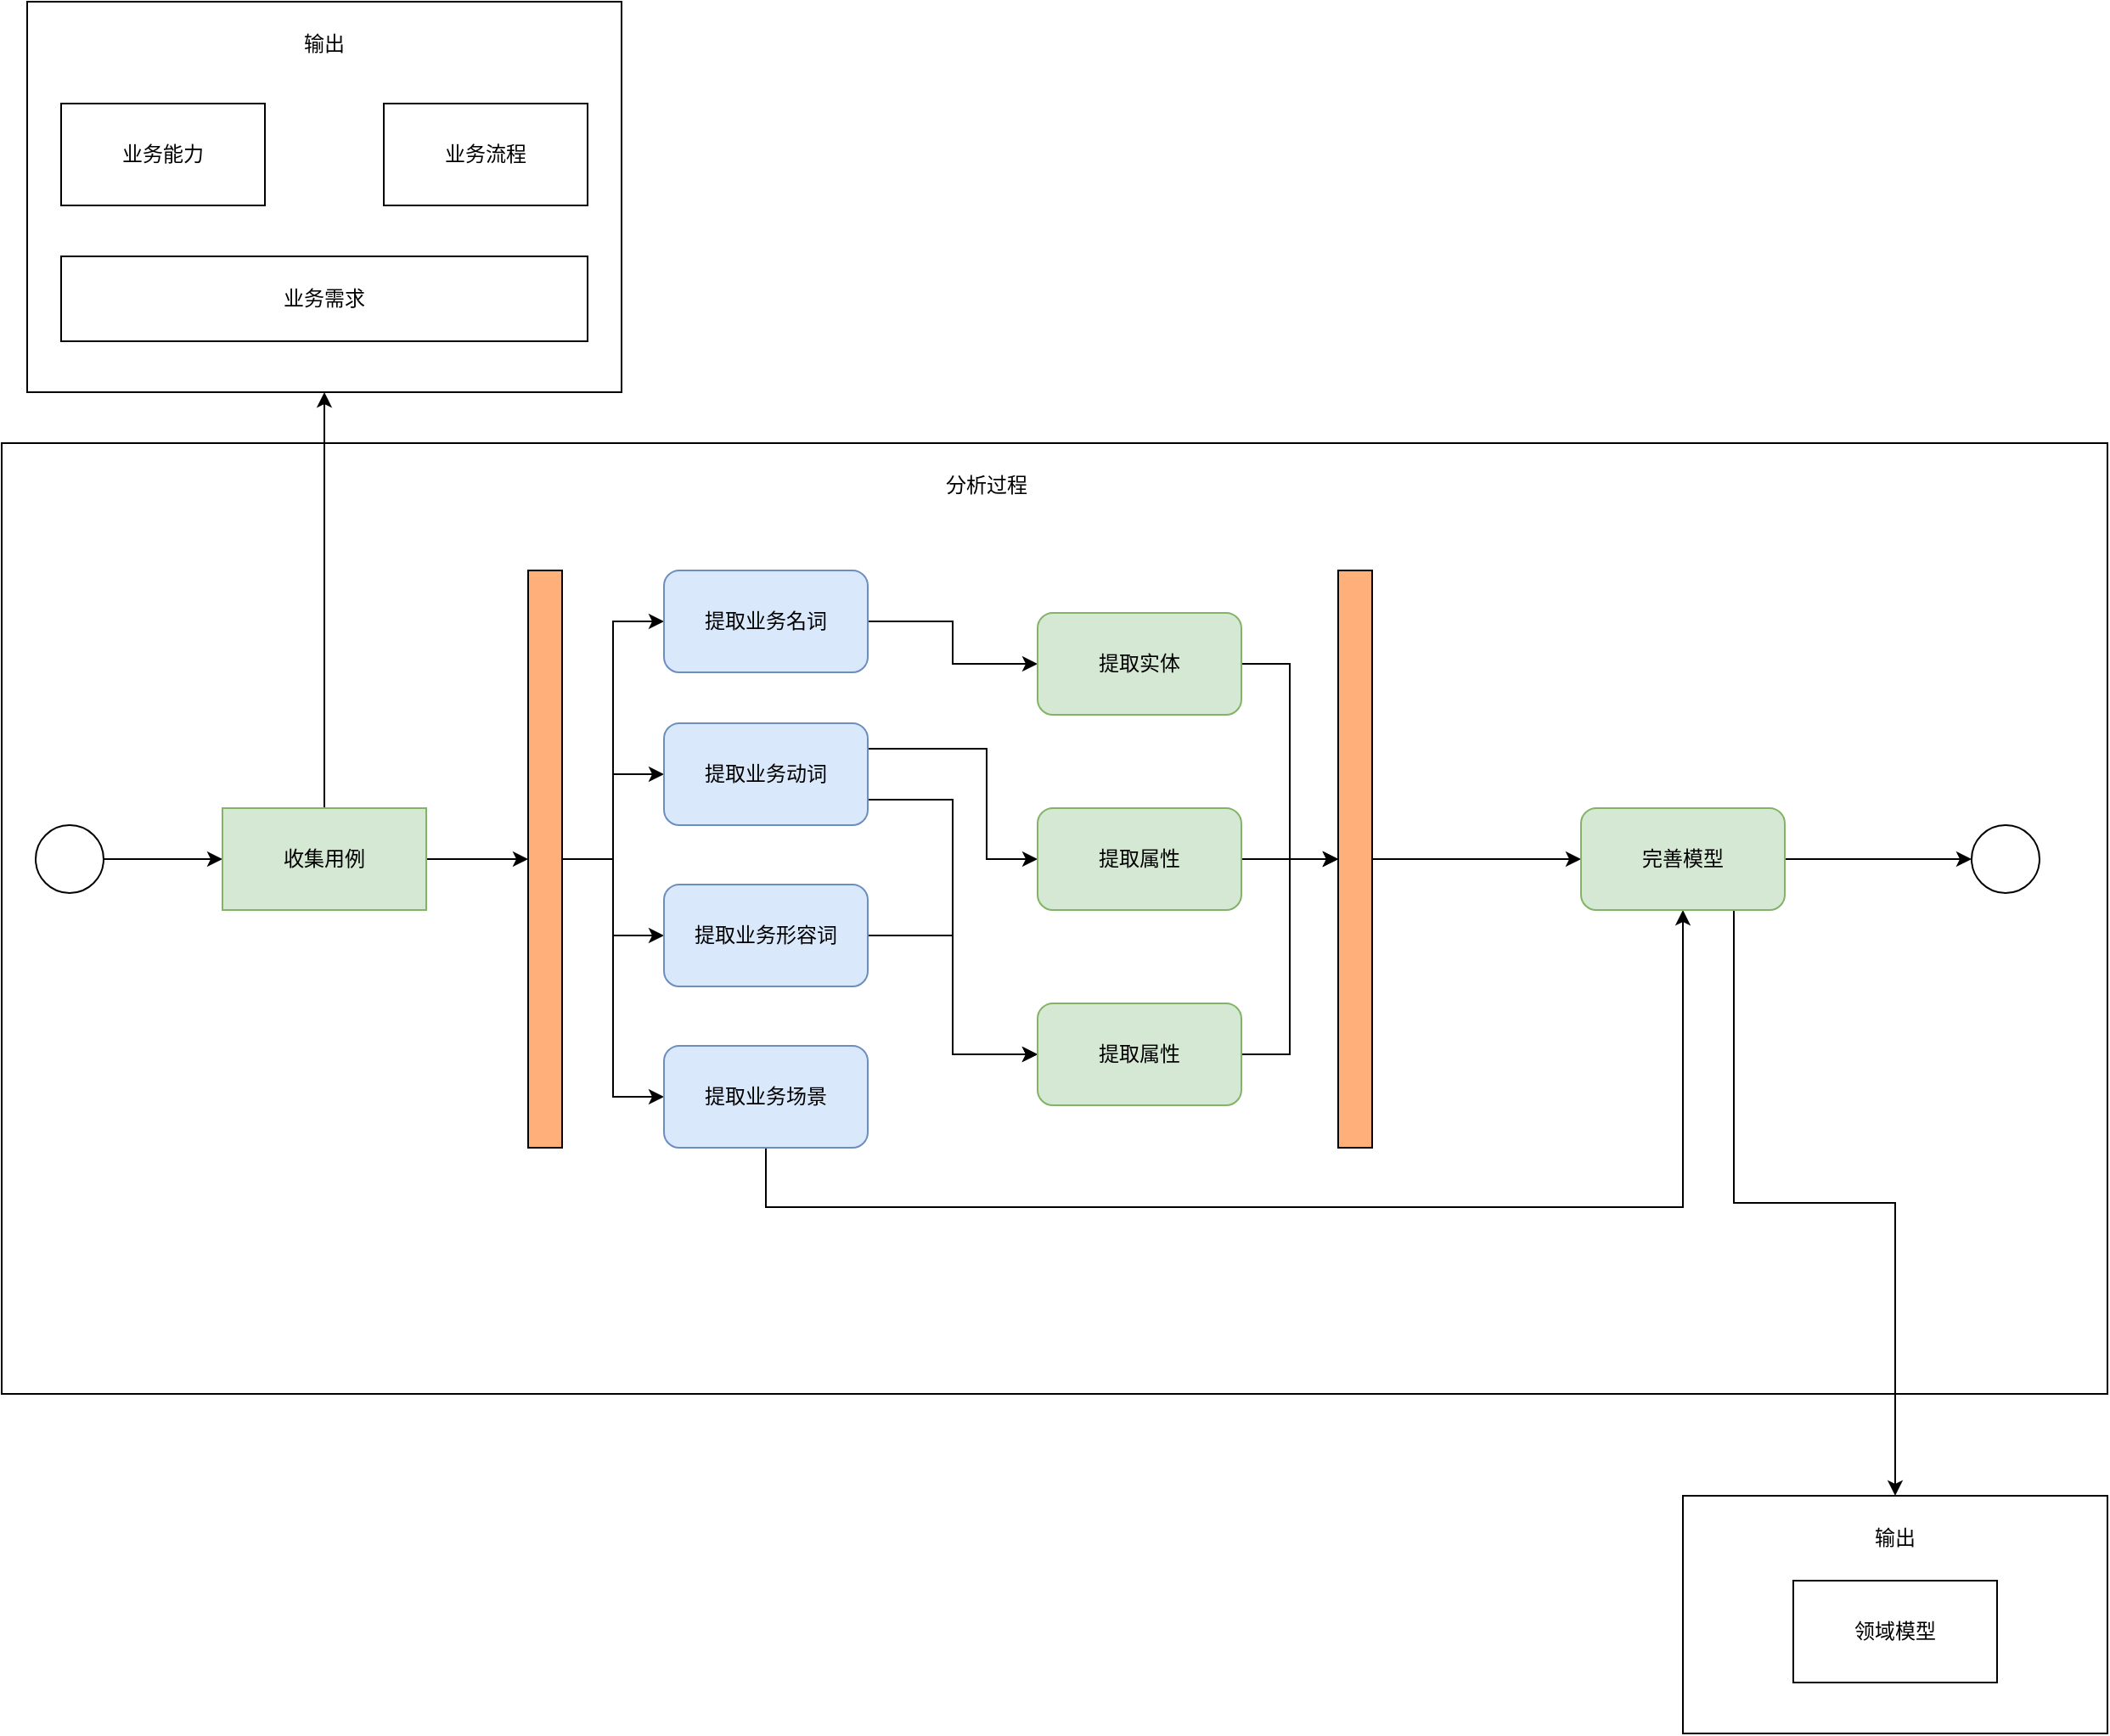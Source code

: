 <mxfile version="24.7.6">
  <diagram name="第 1 页" id="pPjmAeelh1W7U2GnVOJQ">
    <mxGraphModel dx="1485" dy="772" grid="1" gridSize="10" guides="1" tooltips="1" connect="1" arrows="1" fold="1" page="1" pageScale="1" pageWidth="827" pageHeight="1169" math="0" shadow="0">
      <root>
        <mxCell id="0" />
        <mxCell id="1" parent="0" />
        <mxCell id="ze9RxtEkBFkT-Cz5LBtb-49" value="" style="rounded=0;whiteSpace=wrap;html=1;" vertex="1" parent="1">
          <mxGeometry x="20" y="310" width="1240" height="560" as="geometry" />
        </mxCell>
        <mxCell id="ze9RxtEkBFkT-Cz5LBtb-1" value="" style="rounded=0;whiteSpace=wrap;html=1;strokeColor=default;" vertex="1" parent="1">
          <mxGeometry x="35" y="50" width="350" height="230" as="geometry" />
        </mxCell>
        <mxCell id="ze9RxtEkBFkT-Cz5LBtb-2" value="业务能力" style="rounded=0;whiteSpace=wrap;html=1;" vertex="1" parent="1">
          <mxGeometry x="55" y="110" width="120" height="60" as="geometry" />
        </mxCell>
        <mxCell id="ze9RxtEkBFkT-Cz5LBtb-4" value="业务流程" style="rounded=0;whiteSpace=wrap;html=1;" vertex="1" parent="1">
          <mxGeometry x="245" y="110" width="120" height="60" as="geometry" />
        </mxCell>
        <mxCell id="ze9RxtEkBFkT-Cz5LBtb-5" value="业务需求" style="rounded=0;whiteSpace=wrap;html=1;" vertex="1" parent="1">
          <mxGeometry x="55" y="200" width="310" height="50" as="geometry" />
        </mxCell>
        <mxCell id="ze9RxtEkBFkT-Cz5LBtb-6" value="输出" style="text;html=1;align=center;verticalAlign=middle;whiteSpace=wrap;rounded=0;" vertex="1" parent="1">
          <mxGeometry x="180" y="60" width="60" height="30" as="geometry" />
        </mxCell>
        <mxCell id="ze9RxtEkBFkT-Cz5LBtb-14" style="edgeStyle=orthogonalEdgeStyle;rounded=0;orthogonalLoop=1;jettySize=auto;html=1;exitX=1;exitY=0.5;exitDx=0;exitDy=0;entryX=0;entryY=0.5;entryDx=0;entryDy=0;" edge="1" parent="1" source="ze9RxtEkBFkT-Cz5LBtb-7" target="ze9RxtEkBFkT-Cz5LBtb-10">
          <mxGeometry relative="1" as="geometry" />
        </mxCell>
        <mxCell id="ze9RxtEkBFkT-Cz5LBtb-7" value="" style="ellipse;whiteSpace=wrap;html=1;aspect=fixed;" vertex="1" parent="1">
          <mxGeometry x="40" y="535" width="40" height="40" as="geometry" />
        </mxCell>
        <mxCell id="ze9RxtEkBFkT-Cz5LBtb-12" style="edgeStyle=orthogonalEdgeStyle;rounded=0;orthogonalLoop=1;jettySize=auto;html=1;entryX=0.5;entryY=1;entryDx=0;entryDy=0;" edge="1" parent="1" source="ze9RxtEkBFkT-Cz5LBtb-10" target="ze9RxtEkBFkT-Cz5LBtb-1">
          <mxGeometry relative="1" as="geometry" />
        </mxCell>
        <mxCell id="ze9RxtEkBFkT-Cz5LBtb-16" style="edgeStyle=orthogonalEdgeStyle;rounded=0;orthogonalLoop=1;jettySize=auto;html=1;exitX=1;exitY=0.5;exitDx=0;exitDy=0;entryX=0;entryY=0.5;entryDx=0;entryDy=0;" edge="1" parent="1" source="ze9RxtEkBFkT-Cz5LBtb-10" target="ze9RxtEkBFkT-Cz5LBtb-15">
          <mxGeometry relative="1" as="geometry" />
        </mxCell>
        <mxCell id="ze9RxtEkBFkT-Cz5LBtb-10" value="收集用例" style="rounded=0;whiteSpace=wrap;html=1;fillColor=#d5e8d4;strokeColor=#82b366;" vertex="1" parent="1">
          <mxGeometry x="150" y="525" width="120" height="60" as="geometry" />
        </mxCell>
        <mxCell id="ze9RxtEkBFkT-Cz5LBtb-22" style="edgeStyle=orthogonalEdgeStyle;rounded=0;orthogonalLoop=1;jettySize=auto;html=1;exitX=1;exitY=0.5;exitDx=0;exitDy=0;" edge="1" parent="1" source="ze9RxtEkBFkT-Cz5LBtb-15" target="ze9RxtEkBFkT-Cz5LBtb-17">
          <mxGeometry relative="1" as="geometry" />
        </mxCell>
        <mxCell id="ze9RxtEkBFkT-Cz5LBtb-23" style="edgeStyle=orthogonalEdgeStyle;rounded=0;orthogonalLoop=1;jettySize=auto;html=1;exitX=1;exitY=0.5;exitDx=0;exitDy=0;entryX=0;entryY=0.5;entryDx=0;entryDy=0;" edge="1" parent="1" source="ze9RxtEkBFkT-Cz5LBtb-15" target="ze9RxtEkBFkT-Cz5LBtb-18">
          <mxGeometry relative="1" as="geometry" />
        </mxCell>
        <mxCell id="ze9RxtEkBFkT-Cz5LBtb-24" style="edgeStyle=orthogonalEdgeStyle;rounded=0;orthogonalLoop=1;jettySize=auto;html=1;exitX=1;exitY=0.5;exitDx=0;exitDy=0;entryX=0;entryY=0.5;entryDx=0;entryDy=0;" edge="1" parent="1" source="ze9RxtEkBFkT-Cz5LBtb-15" target="ze9RxtEkBFkT-Cz5LBtb-19">
          <mxGeometry relative="1" as="geometry" />
        </mxCell>
        <mxCell id="ze9RxtEkBFkT-Cz5LBtb-25" style="edgeStyle=orthogonalEdgeStyle;rounded=0;orthogonalLoop=1;jettySize=auto;html=1;exitX=1;exitY=0.5;exitDx=0;exitDy=0;" edge="1" parent="1" source="ze9RxtEkBFkT-Cz5LBtb-15" target="ze9RxtEkBFkT-Cz5LBtb-20">
          <mxGeometry relative="1" as="geometry" />
        </mxCell>
        <mxCell id="ze9RxtEkBFkT-Cz5LBtb-15" value="" style="rounded=0;whiteSpace=wrap;html=1;fillColor=#FFAF7A;" vertex="1" parent="1">
          <mxGeometry x="330" y="385" width="20" height="340" as="geometry" />
        </mxCell>
        <mxCell id="ze9RxtEkBFkT-Cz5LBtb-26" style="edgeStyle=orthogonalEdgeStyle;rounded=0;orthogonalLoop=1;jettySize=auto;html=1;exitX=1;exitY=0.5;exitDx=0;exitDy=0;" edge="1" parent="1" source="ze9RxtEkBFkT-Cz5LBtb-17" target="ze9RxtEkBFkT-Cz5LBtb-21">
          <mxGeometry relative="1" as="geometry" />
        </mxCell>
        <mxCell id="ze9RxtEkBFkT-Cz5LBtb-17" value="提取业务名词" style="rounded=1;whiteSpace=wrap;html=1;fillColor=#dae8fc;strokeColor=#6c8ebf;" vertex="1" parent="1">
          <mxGeometry x="410" y="385" width="120" height="60" as="geometry" />
        </mxCell>
        <mxCell id="ze9RxtEkBFkT-Cz5LBtb-28" style="edgeStyle=orthogonalEdgeStyle;rounded=0;orthogonalLoop=1;jettySize=auto;html=1;exitX=1;exitY=0.5;exitDx=0;exitDy=0;entryX=0;entryY=0.5;entryDx=0;entryDy=0;" edge="1" parent="1" source="ze9RxtEkBFkT-Cz5LBtb-18" target="ze9RxtEkBFkT-Cz5LBtb-27">
          <mxGeometry relative="1" as="geometry">
            <Array as="points">
              <mxPoint x="530" y="490" />
              <mxPoint x="600" y="490" />
              <mxPoint x="600" y="555" />
            </Array>
          </mxGeometry>
        </mxCell>
        <mxCell id="ze9RxtEkBFkT-Cz5LBtb-30" style="edgeStyle=orthogonalEdgeStyle;rounded=0;orthogonalLoop=1;jettySize=auto;html=1;exitX=1;exitY=0.5;exitDx=0;exitDy=0;entryX=0;entryY=0.5;entryDx=0;entryDy=0;" edge="1" parent="1" source="ze9RxtEkBFkT-Cz5LBtb-18" target="ze9RxtEkBFkT-Cz5LBtb-29">
          <mxGeometry relative="1" as="geometry">
            <Array as="points">
              <mxPoint x="530" y="520" />
              <mxPoint x="580" y="520" />
              <mxPoint x="580" y="670" />
            </Array>
          </mxGeometry>
        </mxCell>
        <mxCell id="ze9RxtEkBFkT-Cz5LBtb-18" value="提取业务动词" style="rounded=1;whiteSpace=wrap;html=1;fillColor=#dae8fc;strokeColor=#6c8ebf;" vertex="1" parent="1">
          <mxGeometry x="410" y="475" width="120" height="60" as="geometry" />
        </mxCell>
        <mxCell id="ze9RxtEkBFkT-Cz5LBtb-31" style="edgeStyle=orthogonalEdgeStyle;rounded=0;orthogonalLoop=1;jettySize=auto;html=1;exitX=1;exitY=0.5;exitDx=0;exitDy=0;entryX=0;entryY=0.5;entryDx=0;entryDy=0;" edge="1" parent="1" source="ze9RxtEkBFkT-Cz5LBtb-19" target="ze9RxtEkBFkT-Cz5LBtb-29">
          <mxGeometry relative="1" as="geometry" />
        </mxCell>
        <mxCell id="ze9RxtEkBFkT-Cz5LBtb-19" value="提取业务形容词" style="rounded=1;whiteSpace=wrap;html=1;fillColor=#dae8fc;strokeColor=#6c8ebf;" vertex="1" parent="1">
          <mxGeometry x="410" y="570" width="120" height="60" as="geometry" />
        </mxCell>
        <mxCell id="ze9RxtEkBFkT-Cz5LBtb-48" style="edgeStyle=orthogonalEdgeStyle;rounded=0;orthogonalLoop=1;jettySize=auto;html=1;exitX=0.5;exitY=1;exitDx=0;exitDy=0;entryX=0.5;entryY=1;entryDx=0;entryDy=0;" edge="1" parent="1" source="ze9RxtEkBFkT-Cz5LBtb-20" target="ze9RxtEkBFkT-Cz5LBtb-36">
          <mxGeometry relative="1" as="geometry">
            <Array as="points">
              <mxPoint x="470" y="760" />
              <mxPoint x="1010" y="760" />
            </Array>
          </mxGeometry>
        </mxCell>
        <mxCell id="ze9RxtEkBFkT-Cz5LBtb-20" value="提取业务场景" style="rounded=1;whiteSpace=wrap;html=1;fillColor=#dae8fc;strokeColor=#6c8ebf;" vertex="1" parent="1">
          <mxGeometry x="410" y="665" width="120" height="60" as="geometry" />
        </mxCell>
        <mxCell id="ze9RxtEkBFkT-Cz5LBtb-33" style="edgeStyle=orthogonalEdgeStyle;rounded=0;orthogonalLoop=1;jettySize=auto;html=1;exitX=1;exitY=0.5;exitDx=0;exitDy=0;entryX=0;entryY=0.5;entryDx=0;entryDy=0;" edge="1" parent="1" source="ze9RxtEkBFkT-Cz5LBtb-21" target="ze9RxtEkBFkT-Cz5LBtb-32">
          <mxGeometry relative="1" as="geometry" />
        </mxCell>
        <mxCell id="ze9RxtEkBFkT-Cz5LBtb-21" value="提取实体" style="rounded=1;whiteSpace=wrap;html=1;fillColor=#d5e8d4;strokeColor=#82b366;" vertex="1" parent="1">
          <mxGeometry x="630" y="410" width="120" height="60" as="geometry" />
        </mxCell>
        <mxCell id="ze9RxtEkBFkT-Cz5LBtb-34" style="edgeStyle=orthogonalEdgeStyle;rounded=0;orthogonalLoop=1;jettySize=auto;html=1;exitX=1;exitY=0.5;exitDx=0;exitDy=0;entryX=0;entryY=0.5;entryDx=0;entryDy=0;" edge="1" parent="1" source="ze9RxtEkBFkT-Cz5LBtb-27" target="ze9RxtEkBFkT-Cz5LBtb-32">
          <mxGeometry relative="1" as="geometry" />
        </mxCell>
        <mxCell id="ze9RxtEkBFkT-Cz5LBtb-27" value="提取属性" style="rounded=1;whiteSpace=wrap;html=1;fillColor=#d5e8d4;strokeColor=#82b366;" vertex="1" parent="1">
          <mxGeometry x="630" y="525" width="120" height="60" as="geometry" />
        </mxCell>
        <mxCell id="ze9RxtEkBFkT-Cz5LBtb-35" style="edgeStyle=orthogonalEdgeStyle;rounded=0;orthogonalLoop=1;jettySize=auto;html=1;exitX=1;exitY=0.5;exitDx=0;exitDy=0;entryX=0;entryY=0.5;entryDx=0;entryDy=0;" edge="1" parent="1" source="ze9RxtEkBFkT-Cz5LBtb-29" target="ze9RxtEkBFkT-Cz5LBtb-32">
          <mxGeometry relative="1" as="geometry" />
        </mxCell>
        <mxCell id="ze9RxtEkBFkT-Cz5LBtb-29" value="提取属性" style="rounded=1;whiteSpace=wrap;html=1;fillColor=#d5e8d4;strokeColor=#82b366;" vertex="1" parent="1">
          <mxGeometry x="630" y="640" width="120" height="60" as="geometry" />
        </mxCell>
        <mxCell id="ze9RxtEkBFkT-Cz5LBtb-37" style="edgeStyle=orthogonalEdgeStyle;rounded=0;orthogonalLoop=1;jettySize=auto;html=1;exitX=1;exitY=0.5;exitDx=0;exitDy=0;entryX=0;entryY=0.5;entryDx=0;entryDy=0;" edge="1" parent="1" source="ze9RxtEkBFkT-Cz5LBtb-32" target="ze9RxtEkBFkT-Cz5LBtb-36">
          <mxGeometry relative="1" as="geometry" />
        </mxCell>
        <mxCell id="ze9RxtEkBFkT-Cz5LBtb-32" value="" style="rounded=0;whiteSpace=wrap;html=1;fillColor=#FFAF7A;" vertex="1" parent="1">
          <mxGeometry x="807" y="385" width="20" height="340" as="geometry" />
        </mxCell>
        <mxCell id="ze9RxtEkBFkT-Cz5LBtb-51" style="edgeStyle=orthogonalEdgeStyle;rounded=0;orthogonalLoop=1;jettySize=auto;html=1;exitX=1;exitY=0.5;exitDx=0;exitDy=0;entryX=0;entryY=0.5;entryDx=0;entryDy=0;" edge="1" parent="1" source="ze9RxtEkBFkT-Cz5LBtb-36" target="ze9RxtEkBFkT-Cz5LBtb-50">
          <mxGeometry relative="1" as="geometry" />
        </mxCell>
        <mxCell id="ze9RxtEkBFkT-Cz5LBtb-60" style="edgeStyle=orthogonalEdgeStyle;rounded=0;orthogonalLoop=1;jettySize=auto;html=1;exitX=0.75;exitY=1;exitDx=0;exitDy=0;entryX=0.5;entryY=0;entryDx=0;entryDy=0;" edge="1" parent="1" source="ze9RxtEkBFkT-Cz5LBtb-36" target="ze9RxtEkBFkT-Cz5LBtb-52">
          <mxGeometry relative="1" as="geometry" />
        </mxCell>
        <mxCell id="ze9RxtEkBFkT-Cz5LBtb-36" value="完善模型" style="rounded=1;whiteSpace=wrap;html=1;fillColor=#d5e8d4;strokeColor=#82b366;" vertex="1" parent="1">
          <mxGeometry x="950" y="525" width="120" height="60" as="geometry" />
        </mxCell>
        <mxCell id="ze9RxtEkBFkT-Cz5LBtb-50" value="" style="ellipse;whiteSpace=wrap;html=1;aspect=fixed;" vertex="1" parent="1">
          <mxGeometry x="1180" y="535" width="40" height="40" as="geometry" />
        </mxCell>
        <mxCell id="ze9RxtEkBFkT-Cz5LBtb-52" value="" style="rounded=0;whiteSpace=wrap;html=1;" vertex="1" parent="1">
          <mxGeometry x="1010" y="930" width="250" height="140" as="geometry" />
        </mxCell>
        <mxCell id="ze9RxtEkBFkT-Cz5LBtb-53" value="领域模型" style="rounded=0;whiteSpace=wrap;html=1;" vertex="1" parent="1">
          <mxGeometry x="1075" y="980" width="120" height="60" as="geometry" />
        </mxCell>
        <mxCell id="ze9RxtEkBFkT-Cz5LBtb-54" value="输出" style="text;html=1;align=center;verticalAlign=middle;whiteSpace=wrap;rounded=0;" vertex="1" parent="1">
          <mxGeometry x="1105" y="940" width="60" height="30" as="geometry" />
        </mxCell>
        <mxCell id="ze9RxtEkBFkT-Cz5LBtb-56" value="分析过程" style="text;html=1;align=center;verticalAlign=middle;whiteSpace=wrap;rounded=0;" vertex="1" parent="1">
          <mxGeometry x="570" y="320" width="60" height="30" as="geometry" />
        </mxCell>
      </root>
    </mxGraphModel>
  </diagram>
</mxfile>
